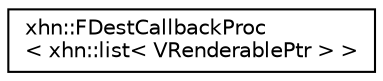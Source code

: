 digraph "Graphical Class Hierarchy"
{
  edge [fontname="Helvetica",fontsize="10",labelfontname="Helvetica",labelfontsize="10"];
  node [fontname="Helvetica",fontsize="10",shape=record];
  rankdir="LR";
  Node1 [label="xhn::FDestCallbackProc\l\< xhn::list\< VRenderablePtr \> \>",height=0.2,width=0.4,color="black", fillcolor="white", style="filled",URL="$structxhn_1_1_f_dest_callback_proc.html"];
}
